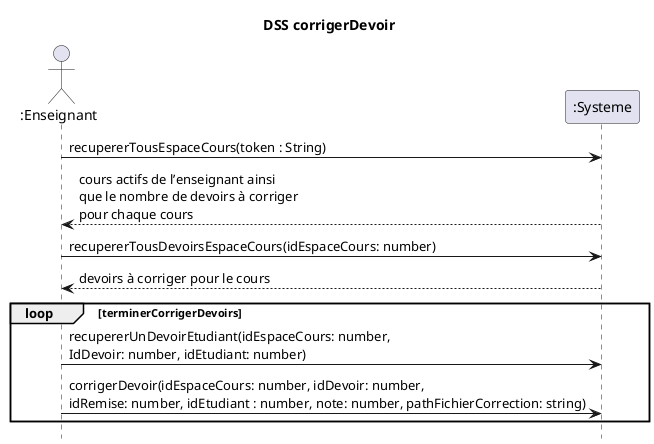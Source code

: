 @startuml dss_corrigerDevoir
title DSS corrigerDevoir
hide footbox
actor ":Enseignant" as enseignant
participant ":Systeme" as systeme

enseignant ->  systeme : recupererTousEspaceCours(token : String)
enseignant <-- systeme : cours actifs de l’enseignant ainsi\nque le nombre de devoirs à corriger\npour chaque cours
enseignant -> systeme : recupererTousDevoirsEspaceCours(idEspaceCours: number)
systeme --> enseignant : devoirs à corriger pour le cours
loop terminerCorrigerDevoirs
enseignant -> systeme : recupererUnDevoirEtudiant(idEspaceCours: number,\nIdDevoir: number, idEtudiant: number)
enseignant -> systeme : corrigerDevoir(idEspaceCours: number, idDevoir: number,\nidRemise: number, idEtudiant : number, note: number, pathFichierCorrection: string)
end
@enduml

@startuml dss_corrigerDevoirAlternatif
title DSS corrigerDevoirAlternatif
hide footbox
actor ":Enseignant" as enseignant
participant ":Systeme" as systeme

enseignant ->  systeme : recupererTousEspaceCours(token : String)
enseignant <-- systeme : cours actifs de l’enseignant ainsi\nque le nombre de devoirs à corriger\npour chaque cours
enseignant -> systeme : recupererTousDevoirsEspaceCours(idEspaceCours: number)
systeme --> enseignant : devoirs à corriger pour le cours
enseignant -> systeme : creerZipCorrectionDevoir(idEspaceCours: number, idDevoir: number)
systeme --> enseignant : fichier zip. avec les fichier pdf\nnommé avec un nom unique,\nun fichier CSV avec 3 colonnes:\nle code permanent de l'étudiant,\nle nom complet de l'étudiant,\nla note (champ vide) et le nom du\npdf attribué à l'étudiant
enseignant -> systeme : corrigerTousDevoirsZip(idEspaceCours: number, idDevoir: number,\npathFichierZip: string)
@enduml